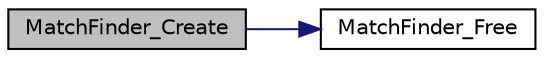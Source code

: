 digraph G
{
  edge [fontname="Helvetica",fontsize="10",labelfontname="Helvetica",labelfontsize="10"];
  node [fontname="Helvetica",fontsize="10",shape=record];
  rankdir="LR";
  Node1 [label="MatchFinder_Create",height=0.2,width=0.4,color="black", fillcolor="grey75", style="filled" fontcolor="black"];
  Node1 -> Node2 [color="midnightblue",fontsize="10",style="solid",fontname="Helvetica"];
  Node2 [label="MatchFinder_Free",height=0.2,width=0.4,color="black", fillcolor="white", style="filled",URL="$_lz_find_8c.html#a7cd763a949f7a5f1bad61a9ebf0f7c30"];
}
